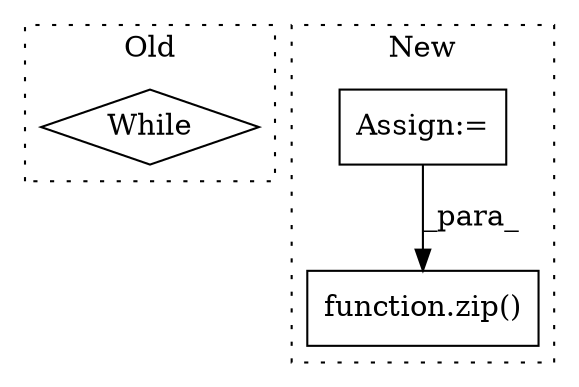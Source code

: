 digraph G {
subgraph cluster0 {
1 [label="While" a="52" s="4080,4104" l="6,18" shape="diamond"];
label = "Old";
style="dotted";
}
subgraph cluster1 {
2 [label="function.zip()" a="75" s="1209,1229" l="4,1" shape="box"];
3 [label="Assign:=" a="68" s="873" l="3" shape="box"];
label = "New";
style="dotted";
}
3 -> 2 [label="_para_"];
}